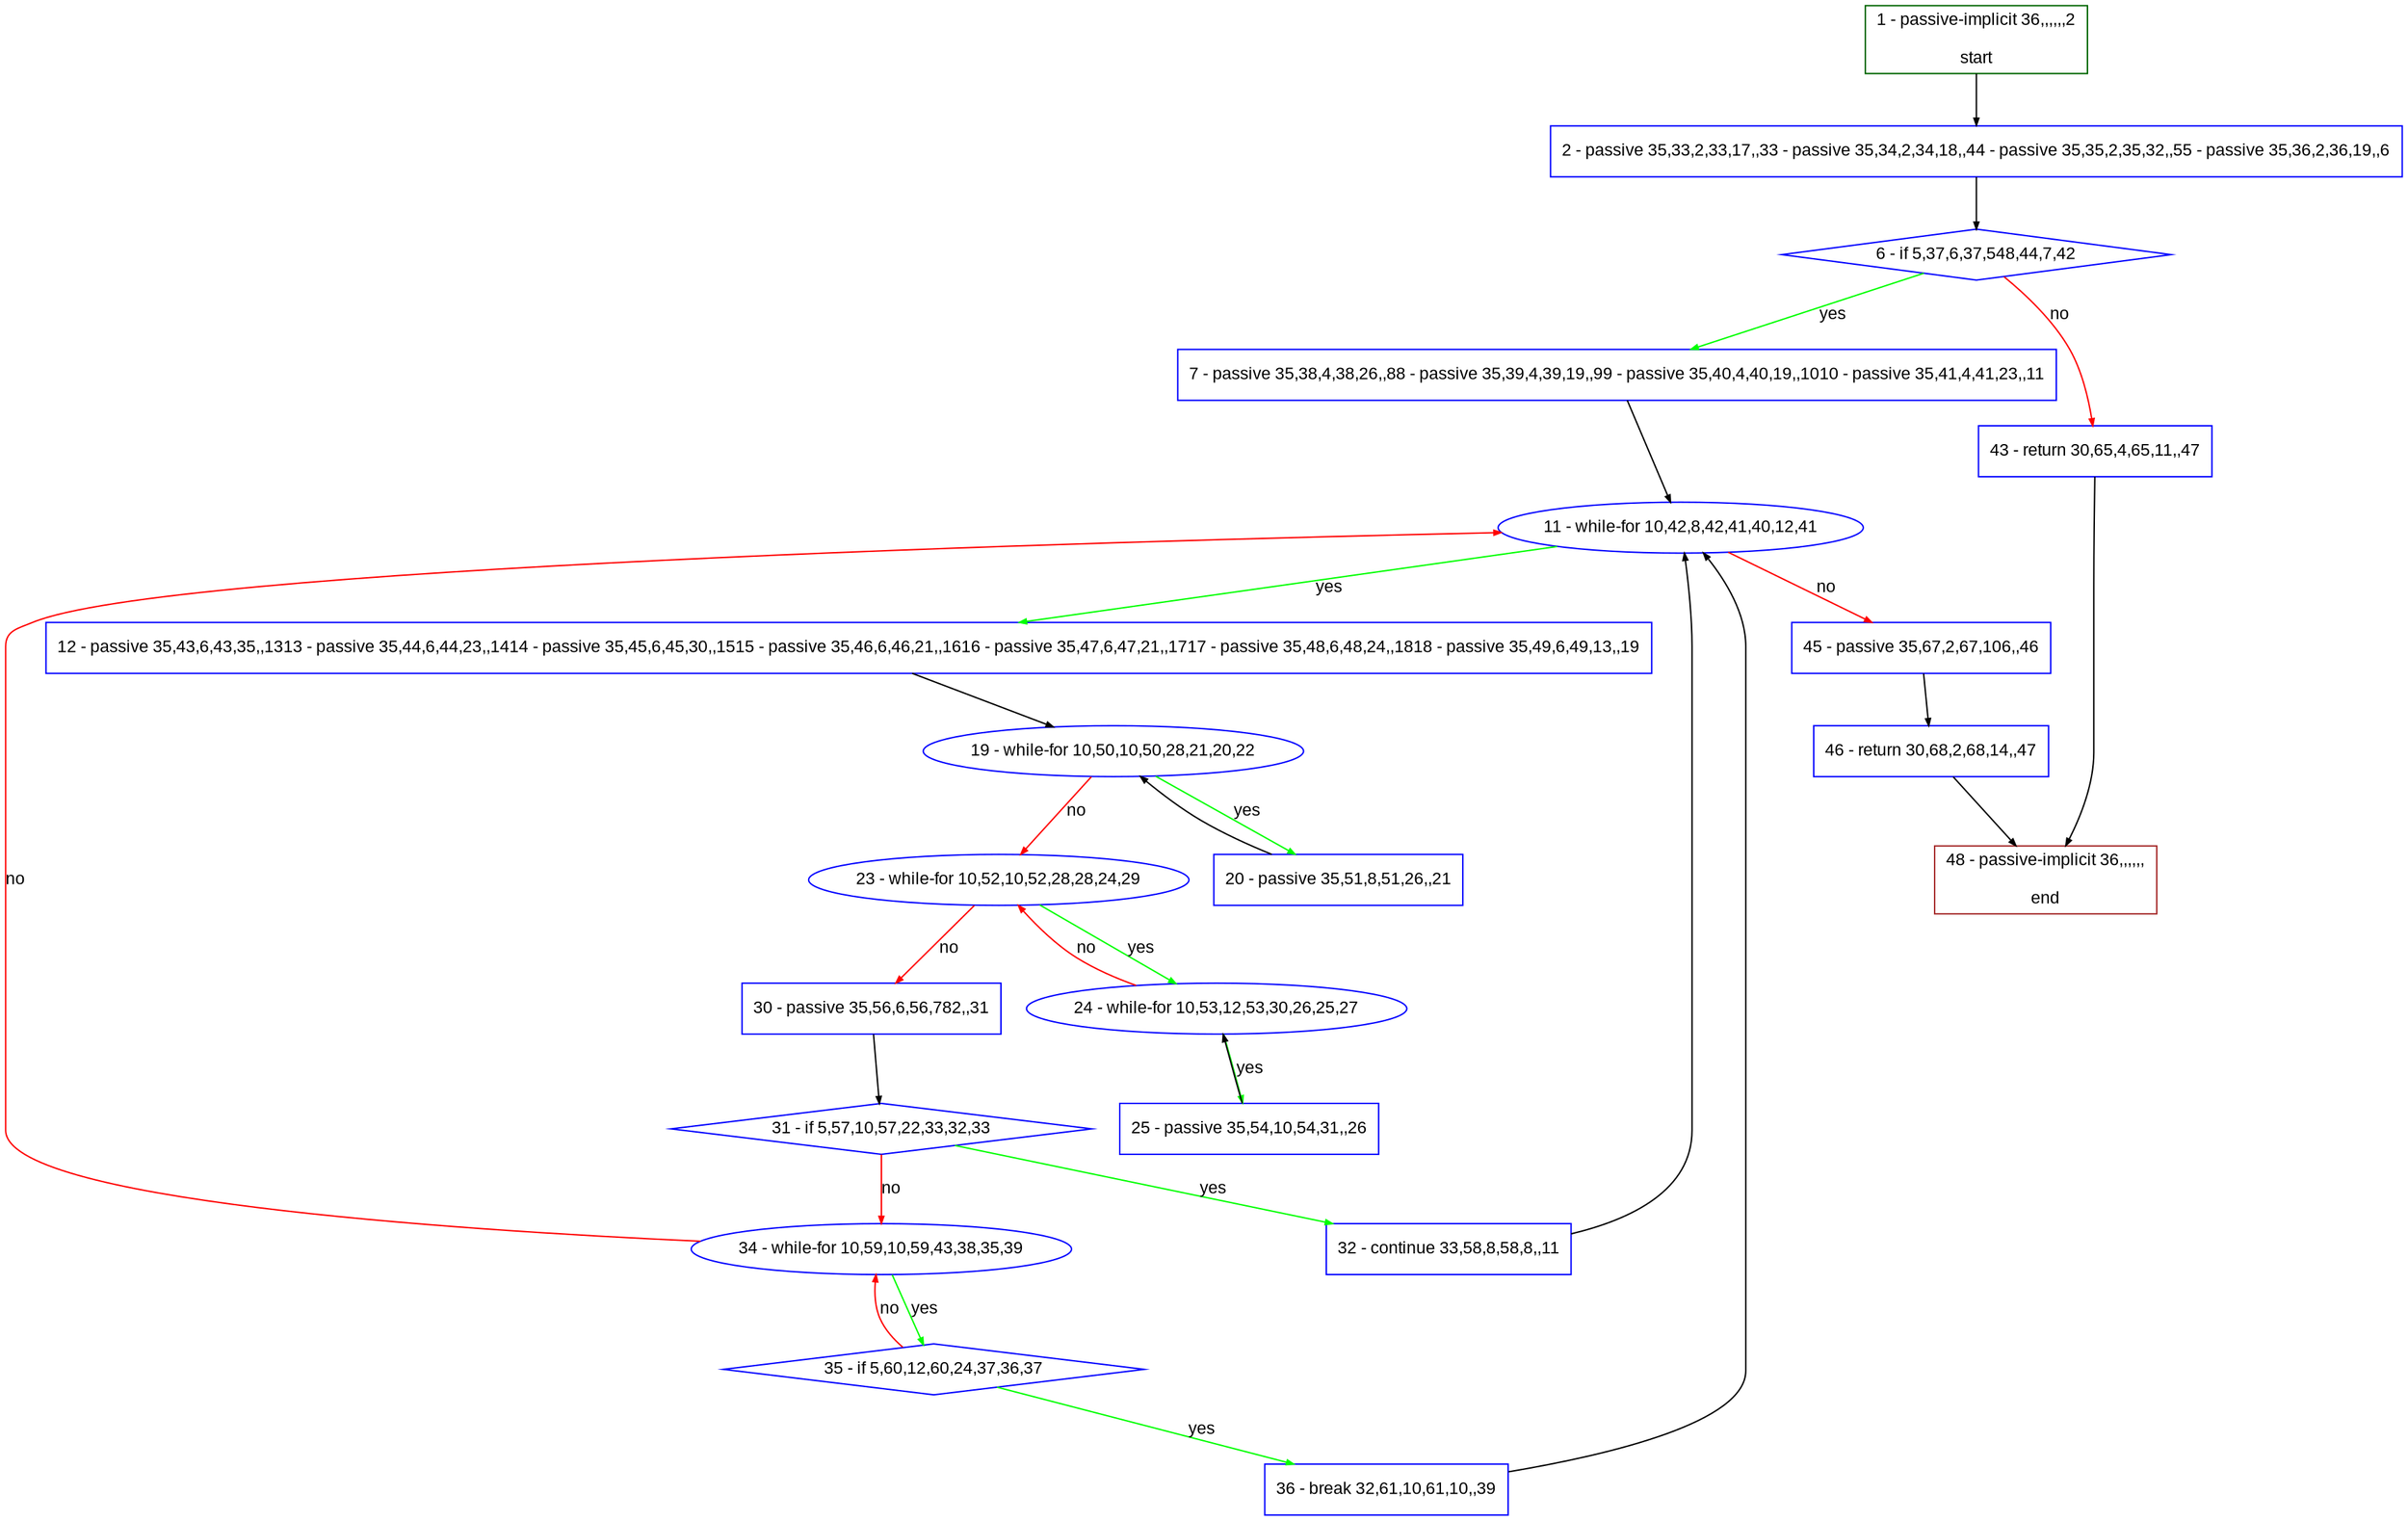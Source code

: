 digraph "" {
  graph [pack="true", label="", fontsize="12", packmode="clust", fontname="Arial", fillcolor="#FFFFCC", bgcolor="white", style="rounded,filled", compound="true"];
  node [node_initialized="no", label="", color="grey", fontsize="12", fillcolor="white", fontname="Arial", style="filled", shape="rectangle", compound="true", fixedsize="false"];
  edge [fontcolor="black", arrowhead="normal", arrowtail="none", arrowsize="0.5", ltail="", label="", color="black", fontsize="12", lhead="", fontname="Arial", dir="forward", compound="true"];
  __N1 [label="2 - passive 35,33,2,33,17,,33 - passive 35,34,2,34,18,,44 - passive 35,35,2,35,32,,55 - passive 35,36,2,36,19,,6", color="#0000ff", fillcolor="#ffffff", style="filled", shape="box"];
  __N2 [label="1 - passive-implicit 36,,,,,,2\n\nstart", color="#006400", fillcolor="#ffffff", style="filled", shape="box"];
  __N3 [label="6 - if 5,37,6,37,548,44,7,42", color="#0000ff", fillcolor="#ffffff", style="filled", shape="diamond"];
  __N4 [label="7 - passive 35,38,4,38,26,,88 - passive 35,39,4,39,19,,99 - passive 35,40,4,40,19,,1010 - passive 35,41,4,41,23,,11", color="#0000ff", fillcolor="#ffffff", style="filled", shape="box"];
  __N5 [label="43 - return 30,65,4,65,11,,47", color="#0000ff", fillcolor="#ffffff", style="filled", shape="box"];
  __N6 [label="11 - while-for 10,42,8,42,41,40,12,41", color="#0000ff", fillcolor="#ffffff", style="filled", shape="oval"];
  __N7 [label="12 - passive 35,43,6,43,35,,1313 - passive 35,44,6,44,23,,1414 - passive 35,45,6,45,30,,1515 - passive 35,46,6,46,21,,1616 - passive 35,47,6,47,21,,1717 - passive 35,48,6,48,24,,1818 - passive 35,49,6,49,13,,19", color="#0000ff", fillcolor="#ffffff", style="filled", shape="box"];
  __N8 [label="45 - passive 35,67,2,67,106,,46", color="#0000ff", fillcolor="#ffffff", style="filled", shape="box"];
  __N9 [label="19 - while-for 10,50,10,50,28,21,20,22", color="#0000ff", fillcolor="#ffffff", style="filled", shape="oval"];
  __N10 [label="20 - passive 35,51,8,51,26,,21", color="#0000ff", fillcolor="#ffffff", style="filled", shape="box"];
  __N11 [label="23 - while-for 10,52,10,52,28,28,24,29", color="#0000ff", fillcolor="#ffffff", style="filled", shape="oval"];
  __N12 [label="24 - while-for 10,53,12,53,30,26,25,27", color="#0000ff", fillcolor="#ffffff", style="filled", shape="oval"];
  __N13 [label="30 - passive 35,56,6,56,782,,31", color="#0000ff", fillcolor="#ffffff", style="filled", shape="box"];
  __N14 [label="25 - passive 35,54,10,54,31,,26", color="#0000ff", fillcolor="#ffffff", style="filled", shape="box"];
  __N15 [label="31 - if 5,57,10,57,22,33,32,33", color="#0000ff", fillcolor="#ffffff", style="filled", shape="diamond"];
  __N16 [label="32 - continue 33,58,8,58,8,,11", color="#0000ff", fillcolor="#ffffff", style="filled", shape="box"];
  __N17 [label="34 - while-for 10,59,10,59,43,38,35,39", color="#0000ff", fillcolor="#ffffff", style="filled", shape="oval"];
  __N18 [label="35 - if 5,60,12,60,24,37,36,37", color="#0000ff", fillcolor="#ffffff", style="filled", shape="diamond"];
  __N19 [label="36 - break 32,61,10,61,10,,39", color="#0000ff", fillcolor="#ffffff", style="filled", shape="box"];
  __N20 [label="48 - passive-implicit 36,,,,,,\n\nend", color="#a52a2a", fillcolor="#ffffff", style="filled", shape="box"];
  __N21 [label="46 - return 30,68,2,68,14,,47", color="#0000ff", fillcolor="#ffffff", style="filled", shape="box"];
  __N2 -> __N1 [arrowhead="normal", arrowtail="none", color="#000000", label="", dir="forward"];
  __N1 -> __N3 [arrowhead="normal", arrowtail="none", color="#000000", label="", dir="forward"];
  __N3 -> __N4 [arrowhead="normal", arrowtail="none", color="#00ff00", label="yes", dir="forward"];
  __N3 -> __N5 [arrowhead="normal", arrowtail="none", color="#ff0000", label="no", dir="forward"];
  __N4 -> __N6 [arrowhead="normal", arrowtail="none", color="#000000", label="", dir="forward"];
  __N6 -> __N7 [arrowhead="normal", arrowtail="none", color="#00ff00", label="yes", dir="forward"];
  __N6 -> __N8 [arrowhead="normal", arrowtail="none", color="#ff0000", label="no", dir="forward"];
  __N7 -> __N9 [arrowhead="normal", arrowtail="none", color="#000000", label="", dir="forward"];
  __N9 -> __N10 [arrowhead="normal", arrowtail="none", color="#00ff00", label="yes", dir="forward"];
  __N10 -> __N9 [arrowhead="normal", arrowtail="none", color="#000000", label="", dir="forward"];
  __N9 -> __N11 [arrowhead="normal", arrowtail="none", color="#ff0000", label="no", dir="forward"];
  __N11 -> __N12 [arrowhead="normal", arrowtail="none", color="#00ff00", label="yes", dir="forward"];
  __N12 -> __N11 [arrowhead="normal", arrowtail="none", color="#ff0000", label="no", dir="forward"];
  __N11 -> __N13 [arrowhead="normal", arrowtail="none", color="#ff0000", label="no", dir="forward"];
  __N12 -> __N14 [arrowhead="normal", arrowtail="none", color="#00ff00", label="yes", dir="forward"];
  __N14 -> __N12 [arrowhead="normal", arrowtail="none", color="#000000", label="", dir="forward"];
  __N13 -> __N15 [arrowhead="normal", arrowtail="none", color="#000000", label="", dir="forward"];
  __N15 -> __N16 [arrowhead="normal", arrowtail="none", color="#00ff00", label="yes", dir="forward"];
  __N15 -> __N17 [arrowhead="normal", arrowtail="none", color="#ff0000", label="no", dir="forward"];
  __N16 -> __N6 [arrowhead="normal", arrowtail="none", color="#000000", label="", dir="forward"];
  __N17 -> __N6 [arrowhead="normal", arrowtail="none", color="#ff0000", label="no", dir="forward"];
  __N17 -> __N18 [arrowhead="normal", arrowtail="none", color="#00ff00", label="yes", dir="forward"];
  __N18 -> __N17 [arrowhead="normal", arrowtail="none", color="#ff0000", label="no", dir="forward"];
  __N18 -> __N19 [arrowhead="normal", arrowtail="none", color="#00ff00", label="yes", dir="forward"];
  __N19 -> __N6 [arrowhead="normal", arrowtail="none", color="#000000", label="", dir="forward"];
  __N5 -> __N20 [arrowhead="normal", arrowtail="none", color="#000000", label="", dir="forward"];
  __N8 -> __N21 [arrowhead="normal", arrowtail="none", color="#000000", label="", dir="forward"];
  __N21 -> __N20 [arrowhead="normal", arrowtail="none", color="#000000", label="", dir="forward"];
}
